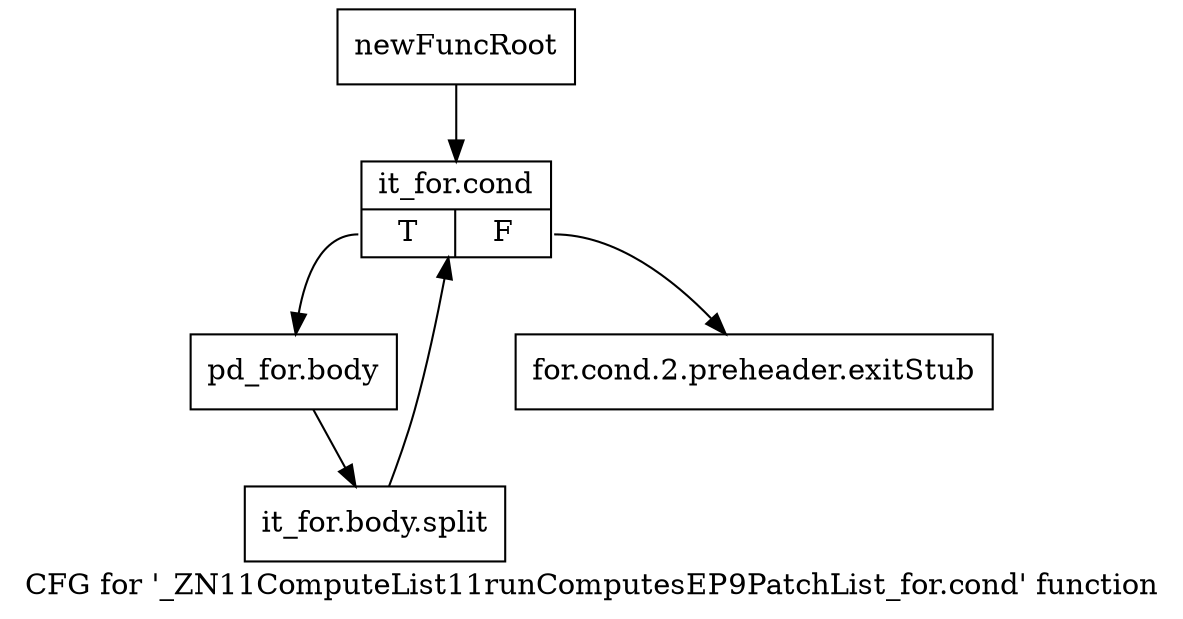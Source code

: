 digraph "CFG for '_ZN11ComputeList11runComputesEP9PatchList_for.cond' function" {
	label="CFG for '_ZN11ComputeList11runComputesEP9PatchList_for.cond' function";

	Node0x1c19620 [shape=record,label="{newFuncRoot}"];
	Node0x1c19620 -> Node0x1c19a70;
	Node0x1c19670 [shape=record,label="{for.cond.2.preheader.exitStub}"];
	Node0x1c19a70 [shape=record,label="{it_for.cond|{<s0>T|<s1>F}}"];
	Node0x1c19a70:s0 -> Node0x1c19ac0;
	Node0x1c19a70:s1 -> Node0x1c19670;
	Node0x1c19ac0 [shape=record,label="{pd_for.body}"];
	Node0x1c19ac0 -> Node0x26fc7e0;
	Node0x26fc7e0 [shape=record,label="{it_for.body.split}"];
	Node0x26fc7e0 -> Node0x1c19a70;
}
